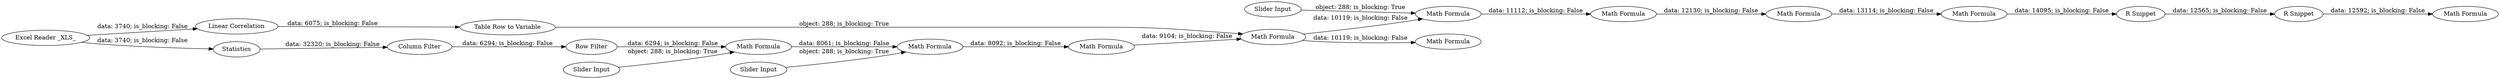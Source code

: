 digraph {
	"-9212232858393178152_42" [label="Math Formula"]
	"-9212232858393178152_61" [label="Table Row to Variable"]
	"-9212232858393178152_77" [label="Linear Correlation"]
	"-9212232858393178152_41" [label="Slider Input"]
	"-9212232858393178152_48" [label="Math Formula"]
	"-9212232858393178152_31" [label="R Snippet"]
	"-9212232858393178152_85" [label="Slider Input"]
	"-9212232858393178152_40" [label="Row Filter"]
	"-9212232858393178152_47" [label="Math Formula"]
	"-9212232858393178152_49" [label="Math Formula"]
	"-9212232858393178152_6" [label="Column Filter"]
	"-9212232858393178152_50" [label="R Snippet"]
	"-9212232858393178152_2" [label=Statistics]
	"-9212232858393178152_43" [label="Slider Input"]
	"-9212232858393178152_46" [label="Math Formula"]
	"-9212232858393178152_84" [label="Math Formula"]
	"-9212232858393178152_51" [label="Math Formula"]
	"-9212232858393178152_44" [label="Math Formula"]
	"-9212232858393178152_39" [label="Math Formula"]
	"-9212232858393178152_1" [label="Excel Reader _XLS_"]
	"-9212232858393178152_45" [label="Math Formula"]
	"-9212232858393178152_48" -> "-9212232858393178152_84" [label="data: 10119; is_blocking: False"]
	"-9212232858393178152_43" -> "-9212232858393178152_42" [label="object: 288; is_blocking: True"]
	"-9212232858393178152_48" -> "-9212232858393178152_45" [label="data: 10119; is_blocking: False"]
	"-9212232858393178152_44" -> "-9212232858393178152_48" [label="data: 9104; is_blocking: False"]
	"-9212232858393178152_39" -> "-9212232858393178152_42" [label="data: 8061; is_blocking: False"]
	"-9212232858393178152_45" -> "-9212232858393178152_46" [label="data: 11112; is_blocking: False"]
	"-9212232858393178152_77" -> "-9212232858393178152_61" [label="data: 6075; is_blocking: False"]
	"-9212232858393178152_31" -> "-9212232858393178152_50" [label="data: 12565; is_blocking: False"]
	"-9212232858393178152_41" -> "-9212232858393178152_39" [label="object: 288; is_blocking: True"]
	"-9212232858393178152_47" -> "-9212232858393178152_49" [label="data: 13114; is_blocking: False"]
	"-9212232858393178152_50" -> "-9212232858393178152_51" [label="data: 12592; is_blocking: False"]
	"-9212232858393178152_46" -> "-9212232858393178152_47" [label="data: 12130; is_blocking: False"]
	"-9212232858393178152_1" -> "-9212232858393178152_2" [label="data: 3740; is_blocking: False"]
	"-9212232858393178152_85" -> "-9212232858393178152_45" [label="object: 288; is_blocking: True"]
	"-9212232858393178152_49" -> "-9212232858393178152_31" [label="data: 14095; is_blocking: False"]
	"-9212232858393178152_40" -> "-9212232858393178152_39" [label="data: 6294; is_blocking: False"]
	"-9212232858393178152_2" -> "-9212232858393178152_6" [label="data: 32320; is_blocking: False"]
	"-9212232858393178152_1" -> "-9212232858393178152_77" [label="data: 3740; is_blocking: False"]
	"-9212232858393178152_6" -> "-9212232858393178152_40" [label="data: 6294; is_blocking: False"]
	"-9212232858393178152_61" -> "-9212232858393178152_48" [label="object: 288; is_blocking: True"]
	"-9212232858393178152_42" -> "-9212232858393178152_44" [label="data: 8092; is_blocking: False"]
	rankdir=LR
}
